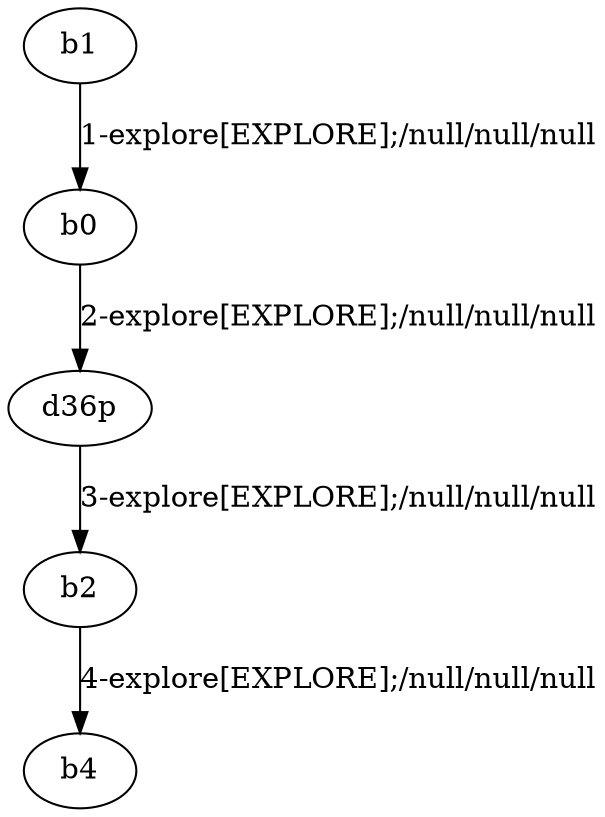 # Total number of goals covered by this test: 2
# b0 --> d36p
# d36p --> b2

digraph g {
"b1" -> "b0" [label = "1-explore[EXPLORE];/null/null/null"];
"b0" -> "d36p" [label = "2-explore[EXPLORE];/null/null/null"];
"d36p" -> "b2" [label = "3-explore[EXPLORE];/null/null/null"];
"b2" -> "b4" [label = "4-explore[EXPLORE];/null/null/null"];
}